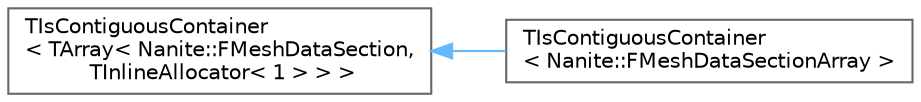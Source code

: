 digraph "Graphical Class Hierarchy"
{
 // INTERACTIVE_SVG=YES
 // LATEX_PDF_SIZE
  bgcolor="transparent";
  edge [fontname=Helvetica,fontsize=10,labelfontname=Helvetica,labelfontsize=10];
  node [fontname=Helvetica,fontsize=10,shape=box,height=0.2,width=0.4];
  rankdir="LR";
  Node0 [id="Node000000",label="TIsContiguousContainer\l\< TArray\< Nanite::FMeshDataSection,\l TInlineAllocator\< 1 \> \> \>",height=0.2,width=0.4,color="grey40", fillcolor="white", style="filled",URL="$d5/dd1/structTIsContiguousContainer.html",tooltip=" "];
  Node0 -> Node1 [id="edge6369_Node000000_Node000001",dir="back",color="steelblue1",style="solid",tooltip=" "];
  Node1 [id="Node000001",label="TIsContiguousContainer\l\< Nanite::FMeshDataSectionArray \>",height=0.2,width=0.4,color="grey40", fillcolor="white", style="filled",URL="$de/d72/structTIsContiguousContainer_3_01Nanite_1_1FMeshDataSectionArray_01_4.html",tooltip=" "];
}

